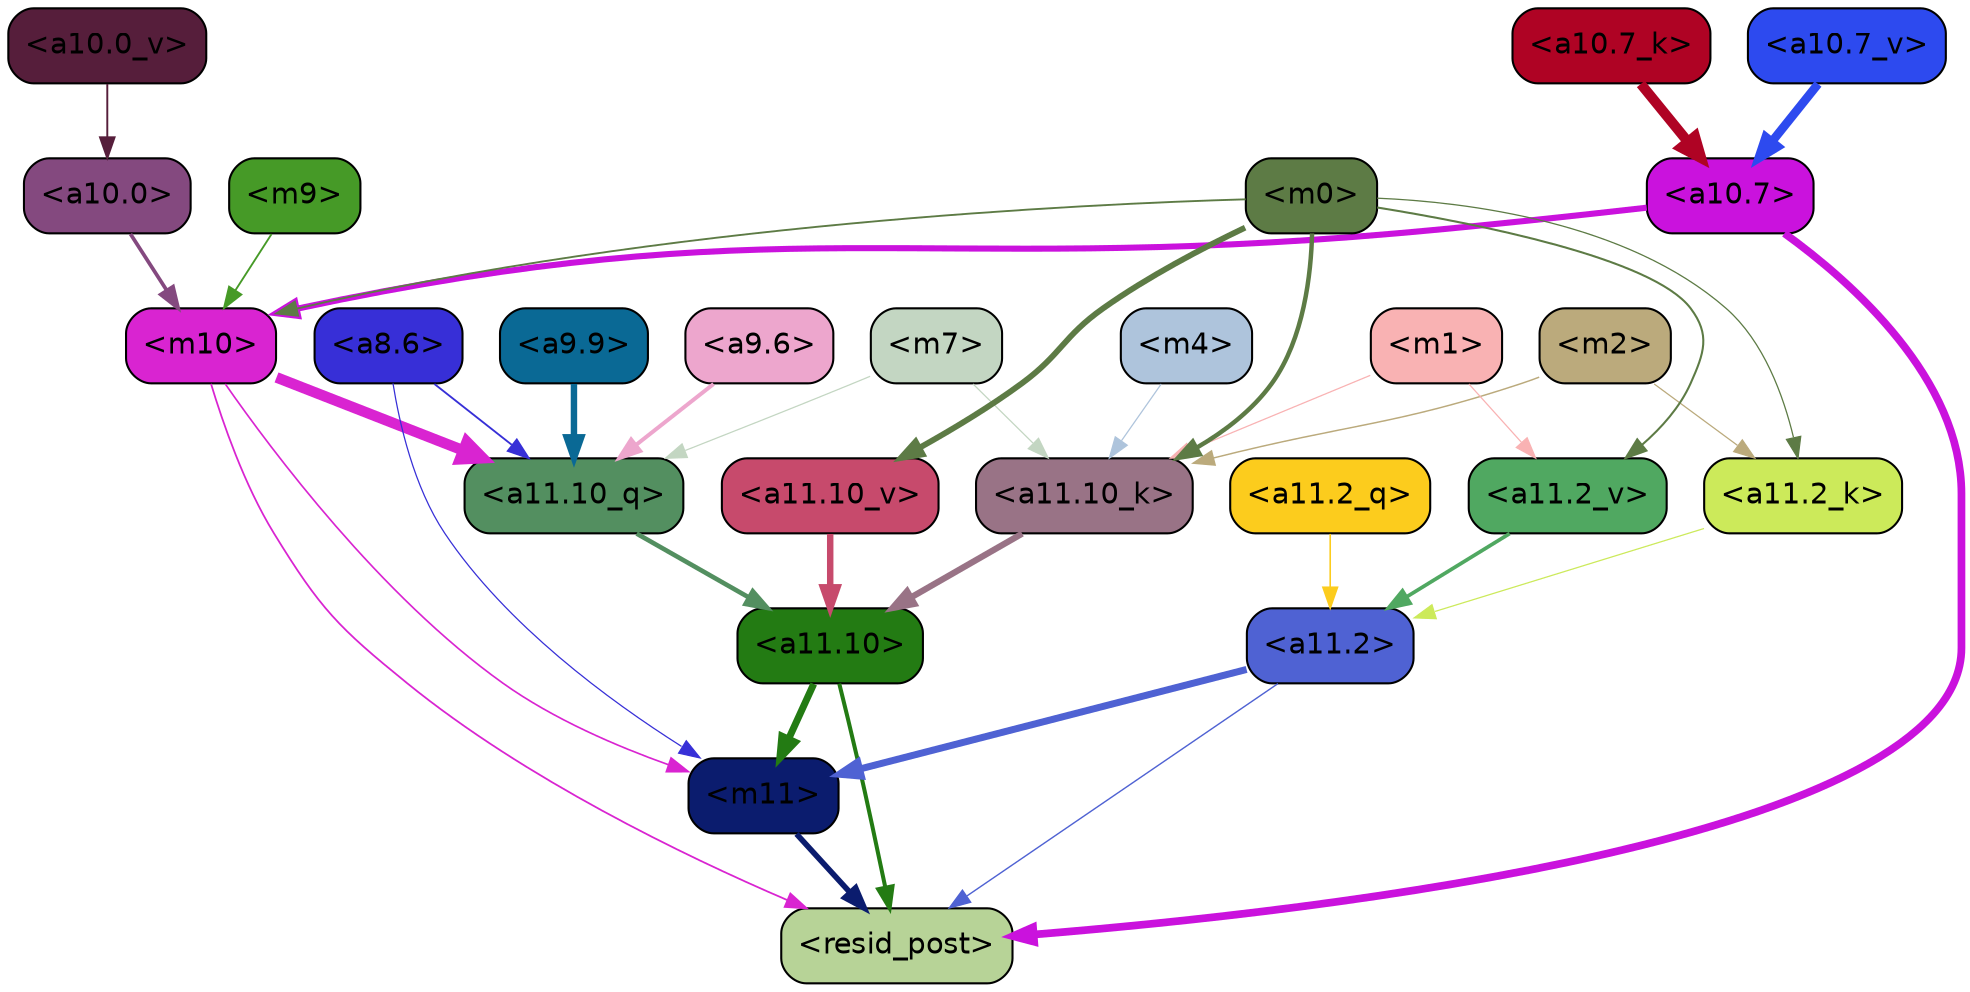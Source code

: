 strict digraph "" {
	graph [bgcolor=transparent,
		layout=dot,
		overlap=false,
		splines=true
	];
	"<m11>"	[color=black,
		fillcolor="#0b1c6e",
		fontname=Helvetica,
		shape=box,
		style="filled, rounded"];
	"<resid_post>"	[color=black,
		fillcolor="#b7d397",
		fontname=Helvetica,
		shape=box,
		style="filled, rounded"];
	"<m11>" -> "<resid_post>"	[color="#0b1c6e",
		penwidth=2.702841281890869];
	"<a11.10>"	[color=black,
		fillcolor="#237b13",
		fontname=Helvetica,
		shape=box,
		style="filled, rounded"];
	"<a11.10>" -> "<m11>"	[color="#237b13",
		penwidth=3.3565988540649414];
	"<a11.10>" -> "<resid_post>"	[color="#237b13",
		penwidth=1.9347846508026123];
	"<a11.2>"	[color=black,
		fillcolor="#4f62d3",
		fontname=Helvetica,
		shape=box,
		style="filled, rounded"];
	"<a11.2>" -> "<m11>"	[color="#4f62d3",
		penwidth=3.357710838317871];
	"<a11.2>" -> "<resid_post>"	[color="#4f62d3",
		penwidth=0.6756799221038818];
	"<m10>"	[color=black,
		fillcolor="#d924d1",
		fontname=Helvetica,
		shape=box,
		style="filled, rounded"];
	"<m10>" -> "<m11>"	[color="#d924d1",
		penwidth=0.7995781898498535];
	"<m10>" -> "<resid_post>"	[color="#d924d1",
		penwidth=0.84842848777771];
	"<a11.10_q>"	[color=black,
		fillcolor="#538f60",
		fontname=Helvetica,
		shape=box,
		style="filled, rounded"];
	"<m10>" -> "<a11.10_q>"	[color="#d924d1",
		penwidth=5.131217956542969];
	"<a10.7>"	[color=black,
		fillcolor="#ca12dd",
		fontname=Helvetica,
		shape=box,
		style="filled, rounded"];
	"<a10.7>" -> "<resid_post>"	[color="#ca12dd",
		penwidth=3.701959013938904];
	"<a10.7>" -> "<m10>"	[color="#ca12dd",
		penwidth=2.9233598709106445];
	"<a8.6>"	[color=black,
		fillcolor="#372fd7",
		fontname=Helvetica,
		shape=box,
		style="filled, rounded"];
	"<a8.6>" -> "<m11>"	[color="#372fd7",
		penwidth=0.6];
	"<a8.6>" -> "<a11.10_q>"	[color="#372fd7",
		penwidth=0.8920164108276367];
	"<a11.10_q>" -> "<a11.10>"	[color="#538f60",
		penwidth=2.230653762817383];
	"<a11.2_q>"	[color=black,
		fillcolor="#fccc1d",
		fontname=Helvetica,
		shape=box,
		style="filled, rounded"];
	"<a11.2_q>" -> "<a11.2>"	[color="#fccc1d",
		penwidth=0.7805061340332031];
	"<a11.10_k>"	[color=black,
		fillcolor="#997386",
		fontname=Helvetica,
		shape=box,
		style="filled, rounded"];
	"<a11.10_k>" -> "<a11.10>"	[color="#997386",
		penwidth=3.010073661804199];
	"<a11.2_k>"	[color=black,
		fillcolor="#ccea5a",
		fontname=Helvetica,
		shape=box,
		style="filled, rounded"];
	"<a11.2_k>" -> "<a11.2>"	[color="#ccea5a",
		penwidth=0.6];
	"<a11.10_v>"	[color=black,
		fillcolor="#c74a6c",
		fontname=Helvetica,
		shape=box,
		style="filled, rounded"];
	"<a11.10_v>" -> "<a11.10>"	[color="#c74a6c",
		penwidth=3.0961761474609375];
	"<a11.2_v>"	[color=black,
		fillcolor="#50a861",
		fontname=Helvetica,
		shape=box,
		style="filled, rounded"];
	"<a11.2_v>" -> "<a11.2>"	[color="#50a861",
		penwidth=1.7951231002807617];
	"<a9.9>"	[color=black,
		fillcolor="#0a6995",
		fontname=Helvetica,
		shape=box,
		style="filled, rounded"];
	"<a9.9>" -> "<a11.10_q>"	[color="#0a6995",
		penwidth=3.086172103881836];
	"<a9.6>"	[color=black,
		fillcolor="#eda6cd",
		fontname=Helvetica,
		shape=box,
		style="filled, rounded"];
	"<a9.6>" -> "<a11.10_q>"	[color="#eda6cd",
		penwidth=1.9188203811645508];
	"<m7>"	[color=black,
		fillcolor="#c3d6c2",
		fontname=Helvetica,
		shape=box,
		style="filled, rounded"];
	"<m7>" -> "<a11.10_q>"	[color="#c3d6c2",
		penwidth=0.6];
	"<m7>" -> "<a11.10_k>"	[color="#c3d6c2",
		penwidth=0.6];
	"<m4>"	[color=black,
		fillcolor="#aec4dc",
		fontname=Helvetica,
		shape=box,
		style="filled, rounded"];
	"<m4>" -> "<a11.10_k>"	[color="#aec4dc",
		penwidth=0.6];
	"<m2>"	[color=black,
		fillcolor="#bbaa7c",
		fontname=Helvetica,
		shape=box,
		style="filled, rounded"];
	"<m2>" -> "<a11.10_k>"	[color="#bbaa7c",
		penwidth=0.7053709030151367];
	"<m2>" -> "<a11.2_k>"	[color="#bbaa7c",
		penwidth=0.6];
	"<m1>"	[color=black,
		fillcolor="#f9b2b3",
		fontname=Helvetica,
		shape=box,
		style="filled, rounded"];
	"<m1>" -> "<a11.10_k>"	[color="#f9b2b3",
		penwidth=0.6];
	"<m1>" -> "<a11.2_v>"	[color="#f9b2b3",
		penwidth=0.6];
	"<m0>"	[color=black,
		fillcolor="#5d7b45",
		fontname=Helvetica,
		shape=box,
		style="filled, rounded"];
	"<m0>" -> "<m10>"	[color="#5d7b45",
		penwidth=0.9029474258422852];
	"<m0>" -> "<a11.10_k>"	[color="#5d7b45",
		penwidth=2.144052505493164];
	"<m0>" -> "<a11.2_k>"	[color="#5d7b45",
		penwidth=0.6134786605834961];
	"<m0>" -> "<a11.10_v>"	[color="#5d7b45",
		penwidth=2.813839912414551];
	"<m0>" -> "<a11.2_v>"	[color="#5d7b45",
		penwidth=0.9900531768798828];
	"<a10.0>"	[color=black,
		fillcolor="#84497f",
		fontname=Helvetica,
		shape=box,
		style="filled, rounded"];
	"<a10.0>" -> "<m10>"	[color="#84497f",
		penwidth=1.7953290939331055];
	"<m9>"	[color=black,
		fillcolor="#469a27",
		fontname=Helvetica,
		shape=box,
		style="filled, rounded"];
	"<m9>" -> "<m10>"	[color="#469a27",
		penwidth=0.8976783752441406];
	"<a10.7_k>"	[color=black,
		fillcolor="#af0324",
		fontname=Helvetica,
		shape=box,
		style="filled, rounded"];
	"<a10.7_k>" -> "<a10.7>"	[color="#af0324",
		penwidth=4.86921501159668];
	"<a10.7_v>"	[color=black,
		fillcolor="#2d4aef",
		fontname=Helvetica,
		shape=box,
		style="filled, rounded"];
	"<a10.7_v>" -> "<a10.7>"	[color="#2d4aef",
		penwidth=4.189113616943359];
	"<a10.0_v>"	[color=black,
		fillcolor="#561e3b",
		fontname=Helvetica,
		shape=box,
		style="filled, rounded"];
	"<a10.0_v>" -> "<a10.0>"	[color="#561e3b",
		penwidth=0.9297943115234375];
}
